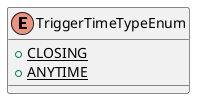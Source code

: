 @startuml

    enum TriggerTimeTypeEnum [[TriggerTimeTypeEnum.html]] {
        {static} +CLOSING
        {static} +ANYTIME
    }

@enduml

